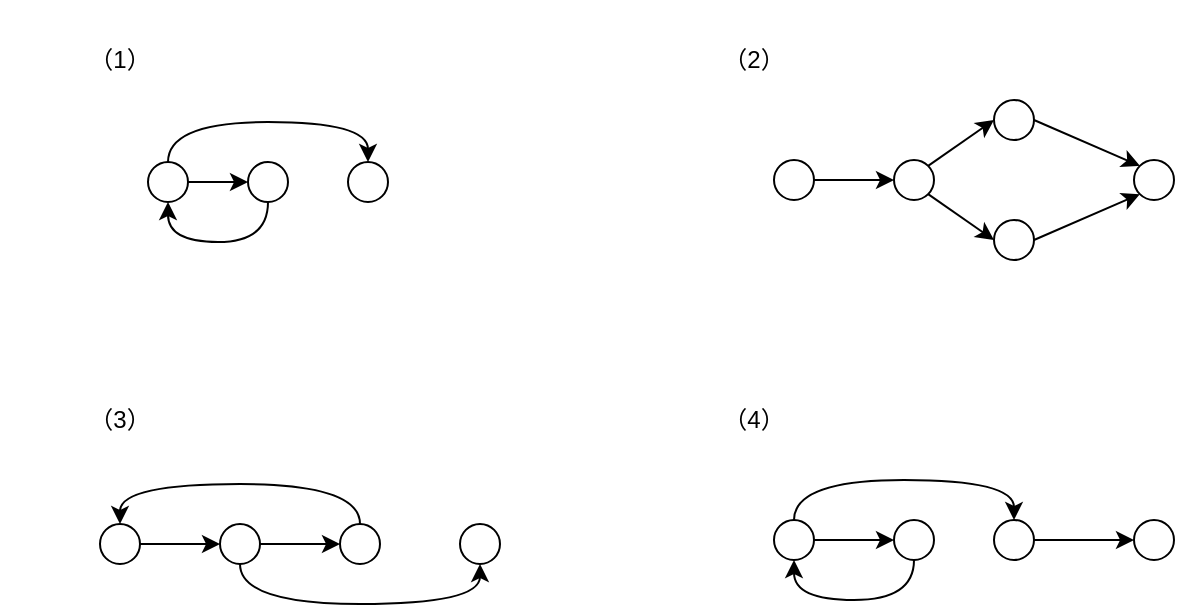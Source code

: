 <mxfile version="20.5.3" type="github">
  <diagram id="EIFr-oV-Iv8VRZFzJMfy" name="Page-1">
    <mxGraphModel dx="1718" dy="2124" grid="1" gridSize="10" guides="1" tooltips="1" connect="1" arrows="1" fold="1" page="1" pageScale="1" pageWidth="827" pageHeight="1169" math="0" shadow="0">
      <root>
        <mxCell id="0" />
        <mxCell id="1" parent="0" />
        <mxCell id="1pkbhJMiCkY7pZUYz45O-16" style="edgeStyle=orthogonalEdgeStyle;rounded=0;orthogonalLoop=1;jettySize=auto;html=1;exitX=1;exitY=0.5;exitDx=0;exitDy=0;entryX=0;entryY=0.5;entryDx=0;entryDy=0;" edge="1" parent="1" source="1pkbhJMiCkY7pZUYz45O-1" target="1pkbhJMiCkY7pZUYz45O-2">
          <mxGeometry relative="1" as="geometry" />
        </mxCell>
        <mxCell id="1pkbhJMiCkY7pZUYz45O-1" value="" style="ellipse;whiteSpace=wrap;html=1;aspect=fixed;" vertex="1" parent="1">
          <mxGeometry x="153" y="252" width="20" height="20" as="geometry" />
        </mxCell>
        <mxCell id="1pkbhJMiCkY7pZUYz45O-17" style="edgeStyle=orthogonalEdgeStyle;rounded=0;orthogonalLoop=1;jettySize=auto;html=1;exitX=1;exitY=0.5;exitDx=0;exitDy=0;entryX=0;entryY=0.5;entryDx=0;entryDy=0;" edge="1" parent="1" source="1pkbhJMiCkY7pZUYz45O-2" target="1pkbhJMiCkY7pZUYz45O-10">
          <mxGeometry relative="1" as="geometry" />
        </mxCell>
        <mxCell id="1pkbhJMiCkY7pZUYz45O-23" style="edgeStyle=orthogonalEdgeStyle;curved=1;rounded=0;orthogonalLoop=1;jettySize=auto;html=1;exitX=0.5;exitY=1;exitDx=0;exitDy=0;entryX=0.5;entryY=1;entryDx=0;entryDy=0;" edge="1" parent="1" source="1pkbhJMiCkY7pZUYz45O-2" target="1pkbhJMiCkY7pZUYz45O-9">
          <mxGeometry relative="1" as="geometry" />
        </mxCell>
        <mxCell id="1pkbhJMiCkY7pZUYz45O-2" value="" style="ellipse;whiteSpace=wrap;html=1;aspect=fixed;" vertex="1" parent="1">
          <mxGeometry x="213" y="252" width="20" height="20" as="geometry" />
        </mxCell>
        <mxCell id="1pkbhJMiCkY7pZUYz45O-51" style="edgeStyle=orthogonalEdgeStyle;rounded=0;orthogonalLoop=1;jettySize=auto;html=1;exitX=1;exitY=0.5;exitDx=0;exitDy=0;entryX=0;entryY=0.5;entryDx=0;entryDy=0;curved=1;" edge="1" parent="1" source="1pkbhJMiCkY7pZUYz45O-3" target="1pkbhJMiCkY7pZUYz45O-43">
          <mxGeometry relative="1" as="geometry" />
        </mxCell>
        <mxCell id="1pkbhJMiCkY7pZUYz45O-3" value="" style="ellipse;whiteSpace=wrap;html=1;aspect=fixed;" vertex="1" parent="1">
          <mxGeometry x="177" y="71" width="20" height="20" as="geometry" />
        </mxCell>
        <mxCell id="1pkbhJMiCkY7pZUYz45O-4" value="" style="ellipse;whiteSpace=wrap;html=1;aspect=fixed;" vertex="1" parent="1">
          <mxGeometry x="670" y="70" width="20" height="20" as="geometry" />
        </mxCell>
        <mxCell id="1pkbhJMiCkY7pZUYz45O-42" style="edgeStyle=none;rounded=0;orthogonalLoop=1;jettySize=auto;html=1;exitX=1;exitY=0.5;exitDx=0;exitDy=0;entryX=0;entryY=1;entryDx=0;entryDy=0;" edge="1" parent="1" source="1pkbhJMiCkY7pZUYz45O-5" target="1pkbhJMiCkY7pZUYz45O-4">
          <mxGeometry relative="1" as="geometry" />
        </mxCell>
        <mxCell id="1pkbhJMiCkY7pZUYz45O-5" value="" style="ellipse;whiteSpace=wrap;html=1;aspect=fixed;" vertex="1" parent="1">
          <mxGeometry x="600" y="100" width="20" height="20" as="geometry" />
        </mxCell>
        <mxCell id="1pkbhJMiCkY7pZUYz45O-40" style="edgeStyle=none;rounded=0;orthogonalLoop=1;jettySize=auto;html=1;exitX=1;exitY=0.5;exitDx=0;exitDy=0;entryX=0;entryY=0;entryDx=0;entryDy=0;" edge="1" parent="1" source="1pkbhJMiCkY7pZUYz45O-6" target="1pkbhJMiCkY7pZUYz45O-4">
          <mxGeometry relative="1" as="geometry" />
        </mxCell>
        <mxCell id="1pkbhJMiCkY7pZUYz45O-6" value="" style="ellipse;whiteSpace=wrap;html=1;aspect=fixed;" vertex="1" parent="1">
          <mxGeometry x="600" y="40" width="20" height="20" as="geometry" />
        </mxCell>
        <mxCell id="1pkbhJMiCkY7pZUYz45O-34" style="rounded=0;orthogonalLoop=1;jettySize=auto;html=1;exitX=1;exitY=0;exitDx=0;exitDy=0;entryX=0;entryY=0.5;entryDx=0;entryDy=0;" edge="1" parent="1" source="1pkbhJMiCkY7pZUYz45O-7" target="1pkbhJMiCkY7pZUYz45O-6">
          <mxGeometry relative="1" as="geometry" />
        </mxCell>
        <mxCell id="1pkbhJMiCkY7pZUYz45O-35" style="edgeStyle=none;rounded=0;orthogonalLoop=1;jettySize=auto;html=1;exitX=1;exitY=1;exitDx=0;exitDy=0;entryX=0;entryY=0.5;entryDx=0;entryDy=0;" edge="1" parent="1" source="1pkbhJMiCkY7pZUYz45O-7" target="1pkbhJMiCkY7pZUYz45O-5">
          <mxGeometry relative="1" as="geometry" />
        </mxCell>
        <mxCell id="1pkbhJMiCkY7pZUYz45O-7" value="" style="ellipse;whiteSpace=wrap;html=1;aspect=fixed;" vertex="1" parent="1">
          <mxGeometry x="550" y="70" width="20" height="20" as="geometry" />
        </mxCell>
        <mxCell id="1pkbhJMiCkY7pZUYz45O-28" style="edgeStyle=orthogonalEdgeStyle;curved=1;rounded=0;orthogonalLoop=1;jettySize=auto;html=1;exitX=1;exitY=0.5;exitDx=0;exitDy=0;entryX=0;entryY=0.5;entryDx=0;entryDy=0;" edge="1" parent="1" source="1pkbhJMiCkY7pZUYz45O-8" target="1pkbhJMiCkY7pZUYz45O-7">
          <mxGeometry relative="1" as="geometry" />
        </mxCell>
        <mxCell id="1pkbhJMiCkY7pZUYz45O-8" value="" style="ellipse;whiteSpace=wrap;html=1;aspect=fixed;" vertex="1" parent="1">
          <mxGeometry x="490" y="70" width="20" height="20" as="geometry" />
        </mxCell>
        <mxCell id="1pkbhJMiCkY7pZUYz45O-9" value="" style="ellipse;whiteSpace=wrap;html=1;aspect=fixed;" vertex="1" parent="1">
          <mxGeometry x="333" y="252" width="20" height="20" as="geometry" />
        </mxCell>
        <mxCell id="1pkbhJMiCkY7pZUYz45O-18" style="edgeStyle=orthogonalEdgeStyle;rounded=0;orthogonalLoop=1;jettySize=auto;html=1;exitX=0.5;exitY=0;exitDx=0;exitDy=0;entryX=0.5;entryY=0;entryDx=0;entryDy=0;curved=1;" edge="1" parent="1" source="1pkbhJMiCkY7pZUYz45O-10" target="1pkbhJMiCkY7pZUYz45O-1">
          <mxGeometry relative="1" as="geometry" />
        </mxCell>
        <mxCell id="1pkbhJMiCkY7pZUYz45O-10" value="" style="ellipse;whiteSpace=wrap;html=1;aspect=fixed;" vertex="1" parent="1">
          <mxGeometry x="273" y="252" width="20" height="20" as="geometry" />
        </mxCell>
        <mxCell id="1pkbhJMiCkY7pZUYz45O-54" style="edgeStyle=orthogonalEdgeStyle;curved=1;rounded=0;orthogonalLoop=1;jettySize=auto;html=1;exitX=0.5;exitY=0;exitDx=0;exitDy=0;entryX=0.5;entryY=0;entryDx=0;entryDy=0;" edge="1" parent="1" source="1pkbhJMiCkY7pZUYz45O-3" target="1pkbhJMiCkY7pZUYz45O-47">
          <mxGeometry relative="1" as="geometry" />
        </mxCell>
        <mxCell id="1pkbhJMiCkY7pZUYz45O-43" value="" style="ellipse;whiteSpace=wrap;html=1;aspect=fixed;" vertex="1" parent="1">
          <mxGeometry x="227" y="71" width="20" height="20" as="geometry" />
        </mxCell>
        <mxCell id="1pkbhJMiCkY7pZUYz45O-69" style="edgeStyle=orthogonalEdgeStyle;curved=1;rounded=0;orthogonalLoop=1;jettySize=auto;html=1;exitX=1;exitY=0.5;exitDx=0;exitDy=0;entryX=0;entryY=0.5;entryDx=0;entryDy=0;" edge="1" parent="1" source="1pkbhJMiCkY7pZUYz45O-44" target="1pkbhJMiCkY7pZUYz45O-60">
          <mxGeometry relative="1" as="geometry" />
        </mxCell>
        <mxCell id="1pkbhJMiCkY7pZUYz45O-44" value="" style="ellipse;whiteSpace=wrap;html=1;aspect=fixed;" vertex="1" parent="1">
          <mxGeometry x="600" y="250" width="20" height="20" as="geometry" />
        </mxCell>
        <mxCell id="1pkbhJMiCkY7pZUYz45O-67" style="edgeStyle=orthogonalEdgeStyle;curved=1;rounded=0;orthogonalLoop=1;jettySize=auto;html=1;exitX=0.5;exitY=1;exitDx=0;exitDy=0;entryX=0.5;entryY=1;entryDx=0;entryDy=0;" edge="1" parent="1" source="1pkbhJMiCkY7pZUYz45O-45" target="1pkbhJMiCkY7pZUYz45O-46">
          <mxGeometry relative="1" as="geometry" />
        </mxCell>
        <mxCell id="1pkbhJMiCkY7pZUYz45O-45" value="" style="ellipse;whiteSpace=wrap;html=1;aspect=fixed;" vertex="1" parent="1">
          <mxGeometry x="550" y="250" width="20" height="20" as="geometry" />
        </mxCell>
        <mxCell id="1pkbhJMiCkY7pZUYz45O-65" style="edgeStyle=orthogonalEdgeStyle;curved=1;rounded=0;orthogonalLoop=1;jettySize=auto;html=1;exitX=1;exitY=0.5;exitDx=0;exitDy=0;entryX=0;entryY=0.5;entryDx=0;entryDy=0;" edge="1" parent="1" source="1pkbhJMiCkY7pZUYz45O-46" target="1pkbhJMiCkY7pZUYz45O-45">
          <mxGeometry relative="1" as="geometry" />
        </mxCell>
        <mxCell id="1pkbhJMiCkY7pZUYz45O-68" style="edgeStyle=orthogonalEdgeStyle;curved=1;rounded=0;orthogonalLoop=1;jettySize=auto;html=1;exitX=0.5;exitY=0;exitDx=0;exitDy=0;entryX=0.5;entryY=0;entryDx=0;entryDy=0;" edge="1" parent="1" source="1pkbhJMiCkY7pZUYz45O-46" target="1pkbhJMiCkY7pZUYz45O-44">
          <mxGeometry relative="1" as="geometry" />
        </mxCell>
        <mxCell id="1pkbhJMiCkY7pZUYz45O-46" value="" style="ellipse;whiteSpace=wrap;html=1;aspect=fixed;" vertex="1" parent="1">
          <mxGeometry x="490" y="250" width="20" height="20" as="geometry" />
        </mxCell>
        <mxCell id="1pkbhJMiCkY7pZUYz45O-55" style="edgeStyle=orthogonalEdgeStyle;curved=1;rounded=0;orthogonalLoop=1;jettySize=auto;html=1;exitX=0.5;exitY=1;exitDx=0;exitDy=0;entryX=0.5;entryY=1;entryDx=0;entryDy=0;" edge="1" parent="1" source="1pkbhJMiCkY7pZUYz45O-43" target="1pkbhJMiCkY7pZUYz45O-3">
          <mxGeometry relative="1" as="geometry" />
        </mxCell>
        <mxCell id="1pkbhJMiCkY7pZUYz45O-47" value="" style="ellipse;whiteSpace=wrap;html=1;aspect=fixed;" vertex="1" parent="1">
          <mxGeometry x="277" y="71" width="20" height="20" as="geometry" />
        </mxCell>
        <mxCell id="1pkbhJMiCkY7pZUYz45O-60" value="" style="ellipse;whiteSpace=wrap;html=1;aspect=fixed;" vertex="1" parent="1">
          <mxGeometry x="670" y="250" width="20" height="20" as="geometry" />
        </mxCell>
        <mxCell id="1pkbhJMiCkY7pZUYz45O-71" value="（1）" style="whiteSpace=wrap;html=1;strokeColor=none;fillColor=none;" vertex="1" parent="1">
          <mxGeometry x="103" y="-10" width="120" height="60" as="geometry" />
        </mxCell>
        <mxCell id="1pkbhJMiCkY7pZUYz45O-72" value="（2）" style="whiteSpace=wrap;html=1;strokeColor=none;fillColor=none;" vertex="1" parent="1">
          <mxGeometry x="420" y="-10" width="120" height="60" as="geometry" />
        </mxCell>
        <mxCell id="1pkbhJMiCkY7pZUYz45O-73" value="（3）" style="whiteSpace=wrap;html=1;strokeColor=none;fillColor=none;" vertex="1" parent="1">
          <mxGeometry x="103" y="170" width="120" height="60" as="geometry" />
        </mxCell>
        <mxCell id="1pkbhJMiCkY7pZUYz45O-74" value="（4）" style="whiteSpace=wrap;html=1;strokeColor=none;fillColor=none;" vertex="1" parent="1">
          <mxGeometry x="420" y="170" width="120" height="60" as="geometry" />
        </mxCell>
      </root>
    </mxGraphModel>
  </diagram>
</mxfile>
